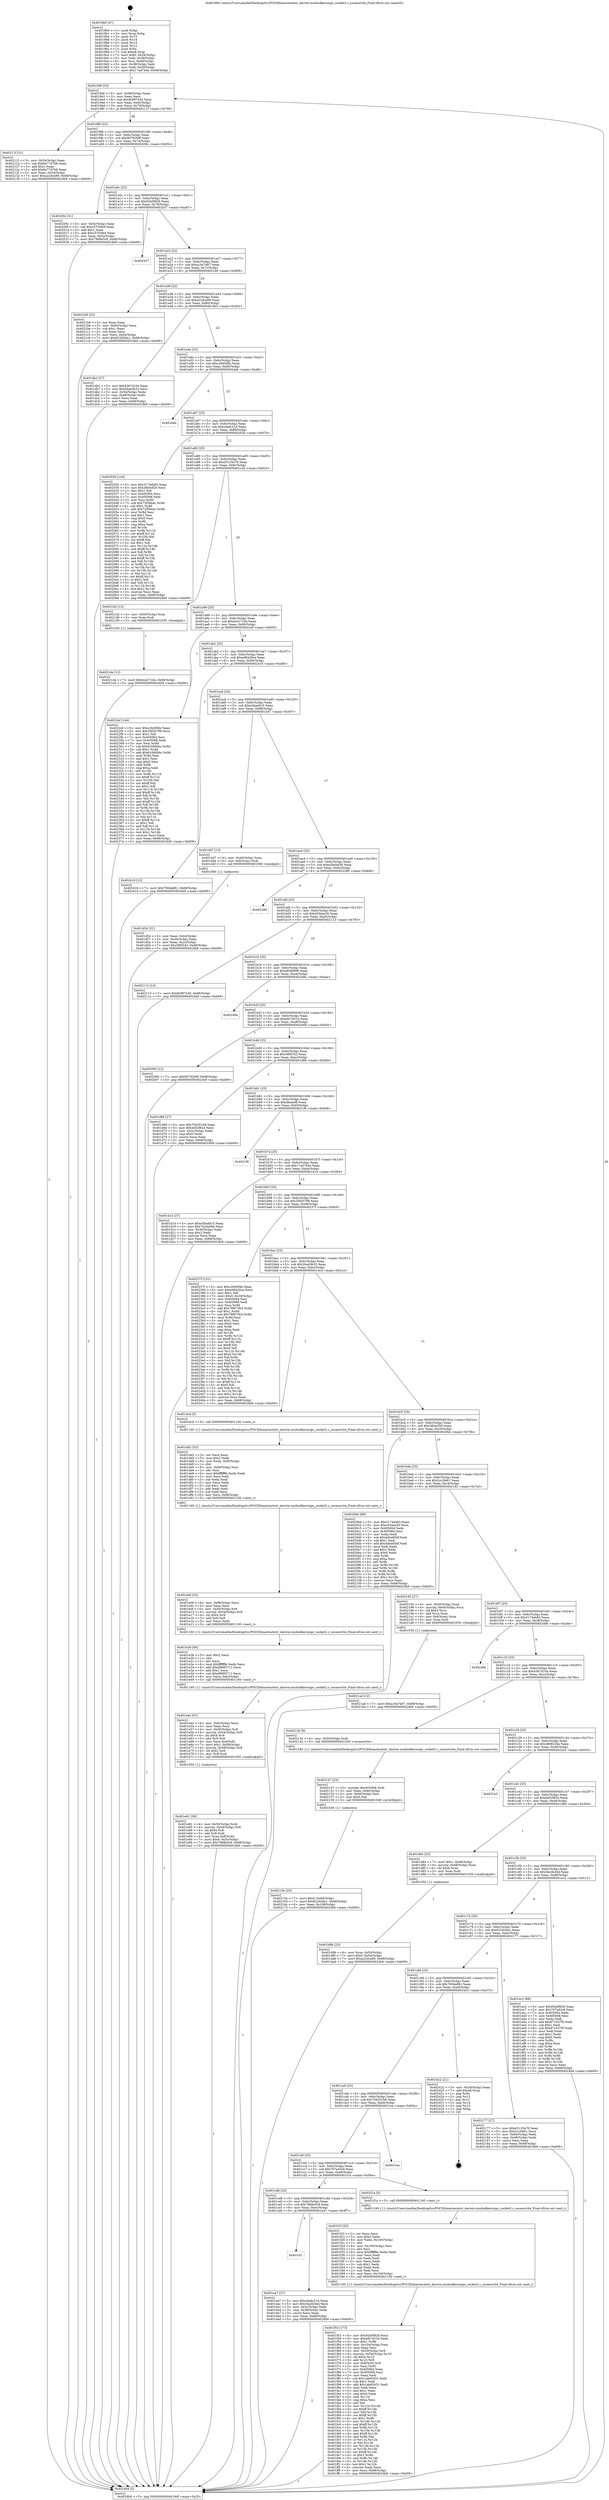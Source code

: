 digraph "0x4019b0" {
  label = "0x4019b0 (/mnt/c/Users/mathe/Desktop/tcc/POCII/binaries/extr_darwin-xnubsdkernuipc_socket2.c_socanwrite_Final-ollvm.out::main(0))"
  labelloc = "t"
  node[shape=record]

  Entry [label="",width=0.3,height=0.3,shape=circle,fillcolor=black,style=filled]
  "0x4019df" [label="{
     0x4019df [23]\l
     | [instrs]\l
     &nbsp;&nbsp;0x4019df \<+3\>: mov -0x68(%rbp),%eax\l
     &nbsp;&nbsp;0x4019e2 \<+2\>: mov %eax,%ecx\l
     &nbsp;&nbsp;0x4019e4 \<+6\>: sub $0x8c997430,%ecx\l
     &nbsp;&nbsp;0x4019ea \<+3\>: mov %eax,-0x6c(%rbp)\l
     &nbsp;&nbsp;0x4019ed \<+3\>: mov %ecx,-0x70(%rbp)\l
     &nbsp;&nbsp;0x4019f0 \<+6\>: je 000000000040211f \<main+0x76f\>\l
  }"]
  "0x40211f" [label="{
     0x40211f [31]\l
     | [instrs]\l
     &nbsp;&nbsp;0x40211f \<+3\>: mov -0x54(%rbp),%eax\l
     &nbsp;&nbsp;0x402122 \<+5\>: sub $0x6e77d7b6,%eax\l
     &nbsp;&nbsp;0x402127 \<+3\>: add $0x1,%eax\l
     &nbsp;&nbsp;0x40212a \<+5\>: add $0x6e77d7b6,%eax\l
     &nbsp;&nbsp;0x40212f \<+3\>: mov %eax,-0x54(%rbp)\l
     &nbsp;&nbsp;0x402132 \<+7\>: movl $0xa22dca99,-0x68(%rbp)\l
     &nbsp;&nbsp;0x402139 \<+5\>: jmp 00000000004024b9 \<main+0xb09\>\l
  }"]
  "0x4019f6" [label="{
     0x4019f6 [22]\l
     | [instrs]\l
     &nbsp;&nbsp;0x4019f6 \<+5\>: jmp 00000000004019fb \<main+0x4b\>\l
     &nbsp;&nbsp;0x4019fb \<+3\>: mov -0x6c(%rbp),%eax\l
     &nbsp;&nbsp;0x4019fe \<+5\>: sub $0x9079269f,%eax\l
     &nbsp;&nbsp;0x401a03 \<+3\>: mov %eax,-0x74(%rbp)\l
     &nbsp;&nbsp;0x401a06 \<+6\>: je 000000000040200c \<main+0x65c\>\l
  }"]
  Exit [label="",width=0.3,height=0.3,shape=circle,fillcolor=black,style=filled,peripheries=2]
  "0x40200c" [label="{
     0x40200c [31]\l
     | [instrs]\l
     &nbsp;&nbsp;0x40200c \<+3\>: mov -0x5c(%rbp),%eax\l
     &nbsp;&nbsp;0x40200f \<+5\>: sub $0xc5703fe4,%eax\l
     &nbsp;&nbsp;0x402014 \<+3\>: add $0x1,%eax\l
     &nbsp;&nbsp;0x402017 \<+5\>: add $0xc5703fe4,%eax\l
     &nbsp;&nbsp;0x40201c \<+3\>: mov %eax,-0x5c(%rbp)\l
     &nbsp;&nbsp;0x40201f \<+7\>: movl $0x7968e5c9,-0x68(%rbp)\l
     &nbsp;&nbsp;0x402026 \<+5\>: jmp 00000000004024b9 \<main+0xb09\>\l
  }"]
  "0x401a0c" [label="{
     0x401a0c [22]\l
     | [instrs]\l
     &nbsp;&nbsp;0x401a0c \<+5\>: jmp 0000000000401a11 \<main+0x61\>\l
     &nbsp;&nbsp;0x401a11 \<+3\>: mov -0x6c(%rbp),%eax\l
     &nbsp;&nbsp;0x401a14 \<+5\>: sub $0x92b0f826,%eax\l
     &nbsp;&nbsp;0x401a19 \<+3\>: mov %eax,-0x78(%rbp)\l
     &nbsp;&nbsp;0x401a1c \<+6\>: je 0000000000402437 \<main+0xa87\>\l
  }"]
  "0x4021de" [label="{
     0x4021de [12]\l
     | [instrs]\l
     &nbsp;&nbsp;0x4021de \<+7\>: movl $0xdce271bb,-0x68(%rbp)\l
     &nbsp;&nbsp;0x4021e5 \<+5\>: jmp 00000000004024b9 \<main+0xb09\>\l
  }"]
  "0x402437" [label="{
     0x402437\l
  }", style=dashed]
  "0x401a22" [label="{
     0x401a22 [22]\l
     | [instrs]\l
     &nbsp;&nbsp;0x401a22 \<+5\>: jmp 0000000000401a27 \<main+0x77\>\l
     &nbsp;&nbsp;0x401a27 \<+3\>: mov -0x6c(%rbp),%eax\l
     &nbsp;&nbsp;0x401a2a \<+5\>: sub $0xa16a7a67,%eax\l
     &nbsp;&nbsp;0x401a2f \<+3\>: mov %eax,-0x7c(%rbp)\l
     &nbsp;&nbsp;0x401a32 \<+6\>: je 00000000004021b9 \<main+0x809\>\l
  }"]
  "0x4021ad" [label="{
     0x4021ad [12]\l
     | [instrs]\l
     &nbsp;&nbsp;0x4021ad \<+7\>: movl $0xa16a7a67,-0x68(%rbp)\l
     &nbsp;&nbsp;0x4021b4 \<+5\>: jmp 00000000004024b9 \<main+0xb09\>\l
  }"]
  "0x4021b9" [label="{
     0x4021b9 [25]\l
     | [instrs]\l
     &nbsp;&nbsp;0x4021b9 \<+2\>: xor %eax,%eax\l
     &nbsp;&nbsp;0x4021bb \<+3\>: mov -0x64(%rbp),%ecx\l
     &nbsp;&nbsp;0x4021be \<+3\>: sub $0x1,%eax\l
     &nbsp;&nbsp;0x4021c1 \<+2\>: sub %eax,%ecx\l
     &nbsp;&nbsp;0x4021c3 \<+3\>: mov %ecx,-0x64(%rbp)\l
     &nbsp;&nbsp;0x4021c6 \<+7\>: movl $0x622d26a1,-0x68(%rbp)\l
     &nbsp;&nbsp;0x4021cd \<+5\>: jmp 00000000004024b9 \<main+0xb09\>\l
  }"]
  "0x401a38" [label="{
     0x401a38 [22]\l
     | [instrs]\l
     &nbsp;&nbsp;0x401a38 \<+5\>: jmp 0000000000401a3d \<main+0x8d\>\l
     &nbsp;&nbsp;0x401a3d \<+3\>: mov -0x6c(%rbp),%eax\l
     &nbsp;&nbsp;0x401a40 \<+5\>: sub $0xa22dca99,%eax\l
     &nbsp;&nbsp;0x401a45 \<+3\>: mov %eax,-0x80(%rbp)\l
     &nbsp;&nbsp;0x401a48 \<+6\>: je 0000000000401db2 \<main+0x402\>\l
  }"]
  "0x40215e" [label="{
     0x40215e [25]\l
     | [instrs]\l
     &nbsp;&nbsp;0x40215e \<+7\>: movl $0x0,-0x64(%rbp)\l
     &nbsp;&nbsp;0x402165 \<+7\>: movl $0x622d26a1,-0x68(%rbp)\l
     &nbsp;&nbsp;0x40216c \<+6\>: mov %eax,-0x108(%rbp)\l
     &nbsp;&nbsp;0x402172 \<+5\>: jmp 00000000004024b9 \<main+0xb09\>\l
  }"]
  "0x401db2" [label="{
     0x401db2 [27]\l
     | [instrs]\l
     &nbsp;&nbsp;0x401db2 \<+5\>: mov $0x4367d10e,%eax\l
     &nbsp;&nbsp;0x401db7 \<+5\>: mov $0x26a43b33,%ecx\l
     &nbsp;&nbsp;0x401dbc \<+3\>: mov -0x54(%rbp),%edx\l
     &nbsp;&nbsp;0x401dbf \<+3\>: cmp -0x48(%rbp),%edx\l
     &nbsp;&nbsp;0x401dc2 \<+3\>: cmovl %ecx,%eax\l
     &nbsp;&nbsp;0x401dc5 \<+3\>: mov %eax,-0x68(%rbp)\l
     &nbsp;&nbsp;0x401dc8 \<+5\>: jmp 00000000004024b9 \<main+0xb09\>\l
  }"]
  "0x401a4e" [label="{
     0x401a4e [25]\l
     | [instrs]\l
     &nbsp;&nbsp;0x401a4e \<+5\>: jmp 0000000000401a53 \<main+0xa3\>\l
     &nbsp;&nbsp;0x401a53 \<+3\>: mov -0x6c(%rbp),%eax\l
     &nbsp;&nbsp;0x401a56 \<+5\>: sub $0xc26d5f4b,%eax\l
     &nbsp;&nbsp;0x401a5b \<+6\>: mov %eax,-0x84(%rbp)\l
     &nbsp;&nbsp;0x401a61 \<+6\>: je 00000000004024ab \<main+0xafb\>\l
  }"]
  "0x402147" [label="{
     0x402147 [23]\l
     | [instrs]\l
     &nbsp;&nbsp;0x402147 \<+10\>: movabs $0x4030b6,%rdi\l
     &nbsp;&nbsp;0x402151 \<+3\>: mov %eax,-0x60(%rbp)\l
     &nbsp;&nbsp;0x402154 \<+3\>: mov -0x60(%rbp),%esi\l
     &nbsp;&nbsp;0x402157 \<+2\>: mov $0x0,%al\l
     &nbsp;&nbsp;0x402159 \<+5\>: call 0000000000401040 \<printf@plt\>\l
     | [calls]\l
     &nbsp;&nbsp;0x401040 \{1\} (unknown)\l
  }"]
  "0x4024ab" [label="{
     0x4024ab\l
  }", style=dashed]
  "0x401a67" [label="{
     0x401a67 [25]\l
     | [instrs]\l
     &nbsp;&nbsp;0x401a67 \<+5\>: jmp 0000000000401a6c \<main+0xbc\>\l
     &nbsp;&nbsp;0x401a6c \<+3\>: mov -0x6c(%rbp),%eax\l
     &nbsp;&nbsp;0x401a6f \<+5\>: sub $0xcdadc21d,%eax\l
     &nbsp;&nbsp;0x401a74 \<+6\>: mov %eax,-0x88(%rbp)\l
     &nbsp;&nbsp;0x401a7a \<+6\>: je 000000000040202b \<main+0x67b\>\l
  }"]
  "0x401f53" [label="{
     0x401f53 [173]\l
     | [instrs]\l
     &nbsp;&nbsp;0x401f53 \<+5\>: mov $0x92b0f826,%ecx\l
     &nbsp;&nbsp;0x401f58 \<+5\>: mov $0xefe7d31b,%edx\l
     &nbsp;&nbsp;0x401f5d \<+3\>: mov $0x1,%r8b\l
     &nbsp;&nbsp;0x401f60 \<+6\>: mov -0x104(%rbp),%esi\l
     &nbsp;&nbsp;0x401f66 \<+3\>: imul %eax,%esi\l
     &nbsp;&nbsp;0x401f69 \<+4\>: mov -0x50(%rbp),%r9\l
     &nbsp;&nbsp;0x401f6d \<+4\>: movslq -0x54(%rbp),%r10\l
     &nbsp;&nbsp;0x401f71 \<+4\>: shl $0x4,%r10\l
     &nbsp;&nbsp;0x401f75 \<+3\>: add %r10,%r9\l
     &nbsp;&nbsp;0x401f78 \<+4\>: mov 0x8(%r9),%r9\l
     &nbsp;&nbsp;0x401f7c \<+3\>: mov %esi,(%r9)\l
     &nbsp;&nbsp;0x401f7f \<+7\>: mov 0x405064,%eax\l
     &nbsp;&nbsp;0x401f86 \<+7\>: mov 0x405068,%esi\l
     &nbsp;&nbsp;0x401f8d \<+2\>: mov %eax,%edi\l
     &nbsp;&nbsp;0x401f8f \<+6\>: sub $0x1abd5431,%edi\l
     &nbsp;&nbsp;0x401f95 \<+3\>: sub $0x1,%edi\l
     &nbsp;&nbsp;0x401f98 \<+6\>: add $0x1abd5431,%edi\l
     &nbsp;&nbsp;0x401f9e \<+3\>: imul %edi,%eax\l
     &nbsp;&nbsp;0x401fa1 \<+3\>: and $0x1,%eax\l
     &nbsp;&nbsp;0x401fa4 \<+3\>: cmp $0x0,%eax\l
     &nbsp;&nbsp;0x401fa7 \<+4\>: sete %r11b\l
     &nbsp;&nbsp;0x401fab \<+3\>: cmp $0xa,%esi\l
     &nbsp;&nbsp;0x401fae \<+3\>: setl %bl\l
     &nbsp;&nbsp;0x401fb1 \<+3\>: mov %r11b,%r14b\l
     &nbsp;&nbsp;0x401fb4 \<+4\>: xor $0xff,%r14b\l
     &nbsp;&nbsp;0x401fb8 \<+3\>: mov %bl,%r15b\l
     &nbsp;&nbsp;0x401fbb \<+4\>: xor $0xff,%r15b\l
     &nbsp;&nbsp;0x401fbf \<+4\>: xor $0x1,%r8b\l
     &nbsp;&nbsp;0x401fc3 \<+3\>: mov %r14b,%r12b\l
     &nbsp;&nbsp;0x401fc6 \<+4\>: and $0xff,%r12b\l
     &nbsp;&nbsp;0x401fca \<+3\>: and %r8b,%r11b\l
     &nbsp;&nbsp;0x401fcd \<+3\>: mov %r15b,%r13b\l
     &nbsp;&nbsp;0x401fd0 \<+4\>: and $0xff,%r13b\l
     &nbsp;&nbsp;0x401fd4 \<+3\>: and %r8b,%bl\l
     &nbsp;&nbsp;0x401fd7 \<+3\>: or %r11b,%r12b\l
     &nbsp;&nbsp;0x401fda \<+3\>: or %bl,%r13b\l
     &nbsp;&nbsp;0x401fdd \<+3\>: xor %r13b,%r12b\l
     &nbsp;&nbsp;0x401fe0 \<+3\>: or %r15b,%r14b\l
     &nbsp;&nbsp;0x401fe3 \<+4\>: xor $0xff,%r14b\l
     &nbsp;&nbsp;0x401fe7 \<+4\>: or $0x1,%r8b\l
     &nbsp;&nbsp;0x401feb \<+3\>: and %r8b,%r14b\l
     &nbsp;&nbsp;0x401fee \<+3\>: or %r14b,%r12b\l
     &nbsp;&nbsp;0x401ff1 \<+4\>: test $0x1,%r12b\l
     &nbsp;&nbsp;0x401ff5 \<+3\>: cmovne %edx,%ecx\l
     &nbsp;&nbsp;0x401ff8 \<+3\>: mov %ecx,-0x68(%rbp)\l
     &nbsp;&nbsp;0x401ffb \<+5\>: jmp 00000000004024b9 \<main+0xb09\>\l
  }"]
  "0x40202b" [label="{
     0x40202b [144]\l
     | [instrs]\l
     &nbsp;&nbsp;0x40202b \<+5\>: mov $0x3174eb83,%eax\l
     &nbsp;&nbsp;0x402030 \<+5\>: mov $0x26b4cf20,%ecx\l
     &nbsp;&nbsp;0x402035 \<+2\>: mov $0x1,%dl\l
     &nbsp;&nbsp;0x402037 \<+7\>: mov 0x405064,%esi\l
     &nbsp;&nbsp;0x40203e \<+7\>: mov 0x405068,%edi\l
     &nbsp;&nbsp;0x402045 \<+3\>: mov %esi,%r8d\l
     &nbsp;&nbsp;0x402048 \<+7\>: sub $0x72f58a4c,%r8d\l
     &nbsp;&nbsp;0x40204f \<+4\>: sub $0x1,%r8d\l
     &nbsp;&nbsp;0x402053 \<+7\>: add $0x72f58a4c,%r8d\l
     &nbsp;&nbsp;0x40205a \<+4\>: imul %r8d,%esi\l
     &nbsp;&nbsp;0x40205e \<+3\>: and $0x1,%esi\l
     &nbsp;&nbsp;0x402061 \<+3\>: cmp $0x0,%esi\l
     &nbsp;&nbsp;0x402064 \<+4\>: sete %r9b\l
     &nbsp;&nbsp;0x402068 \<+3\>: cmp $0xa,%edi\l
     &nbsp;&nbsp;0x40206b \<+4\>: setl %r10b\l
     &nbsp;&nbsp;0x40206f \<+3\>: mov %r9b,%r11b\l
     &nbsp;&nbsp;0x402072 \<+4\>: xor $0xff,%r11b\l
     &nbsp;&nbsp;0x402076 \<+3\>: mov %r10b,%bl\l
     &nbsp;&nbsp;0x402079 \<+3\>: xor $0xff,%bl\l
     &nbsp;&nbsp;0x40207c \<+3\>: xor $0x1,%dl\l
     &nbsp;&nbsp;0x40207f \<+3\>: mov %r11b,%r14b\l
     &nbsp;&nbsp;0x402082 \<+4\>: and $0xff,%r14b\l
     &nbsp;&nbsp;0x402086 \<+3\>: and %dl,%r9b\l
     &nbsp;&nbsp;0x402089 \<+3\>: mov %bl,%r15b\l
     &nbsp;&nbsp;0x40208c \<+4\>: and $0xff,%r15b\l
     &nbsp;&nbsp;0x402090 \<+3\>: and %dl,%r10b\l
     &nbsp;&nbsp;0x402093 \<+3\>: or %r9b,%r14b\l
     &nbsp;&nbsp;0x402096 \<+3\>: or %r10b,%r15b\l
     &nbsp;&nbsp;0x402099 \<+3\>: xor %r15b,%r14b\l
     &nbsp;&nbsp;0x40209c \<+3\>: or %bl,%r11b\l
     &nbsp;&nbsp;0x40209f \<+4\>: xor $0xff,%r11b\l
     &nbsp;&nbsp;0x4020a3 \<+3\>: or $0x1,%dl\l
     &nbsp;&nbsp;0x4020a6 \<+3\>: and %dl,%r11b\l
     &nbsp;&nbsp;0x4020a9 \<+3\>: or %r11b,%r14b\l
     &nbsp;&nbsp;0x4020ac \<+4\>: test $0x1,%r14b\l
     &nbsp;&nbsp;0x4020b0 \<+3\>: cmovne %ecx,%eax\l
     &nbsp;&nbsp;0x4020b3 \<+3\>: mov %eax,-0x68(%rbp)\l
     &nbsp;&nbsp;0x4020b6 \<+5\>: jmp 00000000004024b9 \<main+0xb09\>\l
  }"]
  "0x401a80" [label="{
     0x401a80 [25]\l
     | [instrs]\l
     &nbsp;&nbsp;0x401a80 \<+5\>: jmp 0000000000401a85 \<main+0xd5\>\l
     &nbsp;&nbsp;0x401a85 \<+3\>: mov -0x6c(%rbp),%eax\l
     &nbsp;&nbsp;0x401a88 \<+5\>: sub $0xd3125a76,%eax\l
     &nbsp;&nbsp;0x401a8d \<+6\>: mov %eax,-0x8c(%rbp)\l
     &nbsp;&nbsp;0x401a93 \<+6\>: je 00000000004021d2 \<main+0x822\>\l
  }"]
  "0x401f1f" [label="{
     0x401f1f [52]\l
     | [instrs]\l
     &nbsp;&nbsp;0x401f1f \<+2\>: xor %ecx,%ecx\l
     &nbsp;&nbsp;0x401f21 \<+5\>: mov $0x2,%edx\l
     &nbsp;&nbsp;0x401f26 \<+6\>: mov %edx,-0x100(%rbp)\l
     &nbsp;&nbsp;0x401f2c \<+1\>: cltd\l
     &nbsp;&nbsp;0x401f2d \<+6\>: mov -0x100(%rbp),%esi\l
     &nbsp;&nbsp;0x401f33 \<+2\>: idiv %esi\l
     &nbsp;&nbsp;0x401f35 \<+6\>: imul $0xfffffffe,%edx,%edx\l
     &nbsp;&nbsp;0x401f3b \<+2\>: mov %ecx,%edi\l
     &nbsp;&nbsp;0x401f3d \<+2\>: sub %edx,%edi\l
     &nbsp;&nbsp;0x401f3f \<+2\>: mov %ecx,%edx\l
     &nbsp;&nbsp;0x401f41 \<+3\>: sub $0x1,%edx\l
     &nbsp;&nbsp;0x401f44 \<+2\>: add %edx,%edi\l
     &nbsp;&nbsp;0x401f46 \<+2\>: sub %edi,%ecx\l
     &nbsp;&nbsp;0x401f48 \<+6\>: mov %ecx,-0x104(%rbp)\l
     &nbsp;&nbsp;0x401f4e \<+5\>: call 0000000000401160 \<next_i\>\l
     | [calls]\l
     &nbsp;&nbsp;0x401160 \{1\} (/mnt/c/Users/mathe/Desktop/tcc/POCII/binaries/extr_darwin-xnubsdkernuipc_socket2.c_socanwrite_Final-ollvm.out::next_i)\l
  }"]
  "0x4021d2" [label="{
     0x4021d2 [12]\l
     | [instrs]\l
     &nbsp;&nbsp;0x4021d2 \<+4\>: mov -0x50(%rbp),%rax\l
     &nbsp;&nbsp;0x4021d6 \<+3\>: mov %rax,%rdi\l
     &nbsp;&nbsp;0x4021d9 \<+5\>: call 0000000000401030 \<free@plt\>\l
     | [calls]\l
     &nbsp;&nbsp;0x401030 \{1\} (unknown)\l
  }"]
  "0x401a99" [label="{
     0x401a99 [25]\l
     | [instrs]\l
     &nbsp;&nbsp;0x401a99 \<+5\>: jmp 0000000000401a9e \<main+0xee\>\l
     &nbsp;&nbsp;0x401a9e \<+3\>: mov -0x6c(%rbp),%eax\l
     &nbsp;&nbsp;0x401aa1 \<+5\>: sub $0xdce271bb,%eax\l
     &nbsp;&nbsp;0x401aa6 \<+6\>: mov %eax,-0x90(%rbp)\l
     &nbsp;&nbsp;0x401aac \<+6\>: je 00000000004022ef \<main+0x93f\>\l
  }"]
  "0x401cf1" [label="{
     0x401cf1\l
  }", style=dashed]
  "0x4022ef" [label="{
     0x4022ef [144]\l
     | [instrs]\l
     &nbsp;&nbsp;0x4022ef \<+5\>: mov $0xc26d5f4b,%eax\l
     &nbsp;&nbsp;0x4022f4 \<+5\>: mov $0x20f20799,%ecx\l
     &nbsp;&nbsp;0x4022f9 \<+2\>: mov $0x1,%dl\l
     &nbsp;&nbsp;0x4022fb \<+7\>: mov 0x405064,%esi\l
     &nbsp;&nbsp;0x402302 \<+7\>: mov 0x405068,%edi\l
     &nbsp;&nbsp;0x402309 \<+3\>: mov %esi,%r8d\l
     &nbsp;&nbsp;0x40230c \<+7\>: sub $0x61680bbc,%r8d\l
     &nbsp;&nbsp;0x402313 \<+4\>: sub $0x1,%r8d\l
     &nbsp;&nbsp;0x402317 \<+7\>: add $0x61680bbc,%r8d\l
     &nbsp;&nbsp;0x40231e \<+4\>: imul %r8d,%esi\l
     &nbsp;&nbsp;0x402322 \<+3\>: and $0x1,%esi\l
     &nbsp;&nbsp;0x402325 \<+3\>: cmp $0x0,%esi\l
     &nbsp;&nbsp;0x402328 \<+4\>: sete %r9b\l
     &nbsp;&nbsp;0x40232c \<+3\>: cmp $0xa,%edi\l
     &nbsp;&nbsp;0x40232f \<+4\>: setl %r10b\l
     &nbsp;&nbsp;0x402333 \<+3\>: mov %r9b,%r11b\l
     &nbsp;&nbsp;0x402336 \<+4\>: xor $0xff,%r11b\l
     &nbsp;&nbsp;0x40233a \<+3\>: mov %r10b,%bl\l
     &nbsp;&nbsp;0x40233d \<+3\>: xor $0xff,%bl\l
     &nbsp;&nbsp;0x402340 \<+3\>: xor $0x1,%dl\l
     &nbsp;&nbsp;0x402343 \<+3\>: mov %r11b,%r14b\l
     &nbsp;&nbsp;0x402346 \<+4\>: and $0xff,%r14b\l
     &nbsp;&nbsp;0x40234a \<+3\>: and %dl,%r9b\l
     &nbsp;&nbsp;0x40234d \<+3\>: mov %bl,%r15b\l
     &nbsp;&nbsp;0x402350 \<+4\>: and $0xff,%r15b\l
     &nbsp;&nbsp;0x402354 \<+3\>: and %dl,%r10b\l
     &nbsp;&nbsp;0x402357 \<+3\>: or %r9b,%r14b\l
     &nbsp;&nbsp;0x40235a \<+3\>: or %r10b,%r15b\l
     &nbsp;&nbsp;0x40235d \<+3\>: xor %r15b,%r14b\l
     &nbsp;&nbsp;0x402360 \<+3\>: or %bl,%r11b\l
     &nbsp;&nbsp;0x402363 \<+4\>: xor $0xff,%r11b\l
     &nbsp;&nbsp;0x402367 \<+3\>: or $0x1,%dl\l
     &nbsp;&nbsp;0x40236a \<+3\>: and %dl,%r11b\l
     &nbsp;&nbsp;0x40236d \<+3\>: or %r11b,%r14b\l
     &nbsp;&nbsp;0x402370 \<+4\>: test $0x1,%r14b\l
     &nbsp;&nbsp;0x402374 \<+3\>: cmovne %ecx,%eax\l
     &nbsp;&nbsp;0x402377 \<+3\>: mov %eax,-0x68(%rbp)\l
     &nbsp;&nbsp;0x40237a \<+5\>: jmp 00000000004024b9 \<main+0xb09\>\l
  }"]
  "0x401ab2" [label="{
     0x401ab2 [25]\l
     | [instrs]\l
     &nbsp;&nbsp;0x401ab2 \<+5\>: jmp 0000000000401ab7 \<main+0x107\>\l
     &nbsp;&nbsp;0x401ab7 \<+3\>: mov -0x6c(%rbp),%eax\l
     &nbsp;&nbsp;0x401aba \<+5\>: sub $0xe08426ce,%eax\l
     &nbsp;&nbsp;0x401abf \<+6\>: mov %eax,-0x94(%rbp)\l
     &nbsp;&nbsp;0x401ac5 \<+6\>: je 0000000000402416 \<main+0xa66\>\l
  }"]
  "0x401ea7" [label="{
     0x401ea7 [27]\l
     | [instrs]\l
     &nbsp;&nbsp;0x401ea7 \<+5\>: mov $0xcdadc21d,%eax\l
     &nbsp;&nbsp;0x401eac \<+5\>: mov $0x54a3b34d,%ecx\l
     &nbsp;&nbsp;0x401eb1 \<+3\>: mov -0x5c(%rbp),%edx\l
     &nbsp;&nbsp;0x401eb4 \<+3\>: cmp -0x58(%rbp),%edx\l
     &nbsp;&nbsp;0x401eb7 \<+3\>: cmovl %ecx,%eax\l
     &nbsp;&nbsp;0x401eba \<+3\>: mov %eax,-0x68(%rbp)\l
     &nbsp;&nbsp;0x401ebd \<+5\>: jmp 00000000004024b9 \<main+0xb09\>\l
  }"]
  "0x402416" [label="{
     0x402416 [12]\l
     | [instrs]\l
     &nbsp;&nbsp;0x402416 \<+7\>: movl $0x7004a881,-0x68(%rbp)\l
     &nbsp;&nbsp;0x40241d \<+5\>: jmp 00000000004024b9 \<main+0xb09\>\l
  }"]
  "0x401acb" [label="{
     0x401acb [25]\l
     | [instrs]\l
     &nbsp;&nbsp;0x401acb \<+5\>: jmp 0000000000401ad0 \<main+0x120\>\l
     &nbsp;&nbsp;0x401ad0 \<+3\>: mov -0x6c(%rbp),%eax\l
     &nbsp;&nbsp;0x401ad3 \<+5\>: sub $0xe3badd15,%eax\l
     &nbsp;&nbsp;0x401ad8 \<+6\>: mov %eax,-0x98(%rbp)\l
     &nbsp;&nbsp;0x401ade \<+6\>: je 0000000000401d47 \<main+0x397\>\l
  }"]
  "0x401cd8" [label="{
     0x401cd8 [25]\l
     | [instrs]\l
     &nbsp;&nbsp;0x401cd8 \<+5\>: jmp 0000000000401cdd \<main+0x32d\>\l
     &nbsp;&nbsp;0x401cdd \<+3\>: mov -0x6c(%rbp),%eax\l
     &nbsp;&nbsp;0x401ce0 \<+5\>: sub $0x7968e5c9,%eax\l
     &nbsp;&nbsp;0x401ce5 \<+6\>: mov %eax,-0xec(%rbp)\l
     &nbsp;&nbsp;0x401ceb \<+6\>: je 0000000000401ea7 \<main+0x4f7\>\l
  }"]
  "0x401d47" [label="{
     0x401d47 [13]\l
     | [instrs]\l
     &nbsp;&nbsp;0x401d47 \<+4\>: mov -0x40(%rbp),%rax\l
     &nbsp;&nbsp;0x401d4b \<+4\>: mov 0x8(%rax),%rdi\l
     &nbsp;&nbsp;0x401d4f \<+5\>: call 0000000000401060 \<atoi@plt\>\l
     | [calls]\l
     &nbsp;&nbsp;0x401060 \{1\} (unknown)\l
  }"]
  "0x401ae4" [label="{
     0x401ae4 [25]\l
     | [instrs]\l
     &nbsp;&nbsp;0x401ae4 \<+5\>: jmp 0000000000401ae9 \<main+0x139\>\l
     &nbsp;&nbsp;0x401ae9 \<+3\>: mov -0x6c(%rbp),%eax\l
     &nbsp;&nbsp;0x401aec \<+5\>: sub $0xe3bda456,%eax\l
     &nbsp;&nbsp;0x401af1 \<+6\>: mov %eax,-0x9c(%rbp)\l
     &nbsp;&nbsp;0x401af7 \<+6\>: je 0000000000402286 \<main+0x8d6\>\l
  }"]
  "0x401f1a" [label="{
     0x401f1a [5]\l
     | [instrs]\l
     &nbsp;&nbsp;0x401f1a \<+5\>: call 0000000000401160 \<next_i\>\l
     | [calls]\l
     &nbsp;&nbsp;0x401160 \{1\} (/mnt/c/Users/mathe/Desktop/tcc/POCII/binaries/extr_darwin-xnubsdkernuipc_socket2.c_socanwrite_Final-ollvm.out::next_i)\l
  }"]
  "0x402286" [label="{
     0x402286\l
  }", style=dashed]
  "0x401afd" [label="{
     0x401afd [25]\l
     | [instrs]\l
     &nbsp;&nbsp;0x401afd \<+5\>: jmp 0000000000401b02 \<main+0x152\>\l
     &nbsp;&nbsp;0x401b02 \<+3\>: mov -0x6c(%rbp),%eax\l
     &nbsp;&nbsp;0x401b05 \<+5\>: sub $0xe53daa30,%eax\l
     &nbsp;&nbsp;0x401b0a \<+6\>: mov %eax,-0xa0(%rbp)\l
     &nbsp;&nbsp;0x401b10 \<+6\>: je 0000000000402113 \<main+0x763\>\l
  }"]
  "0x401cbf" [label="{
     0x401cbf [25]\l
     | [instrs]\l
     &nbsp;&nbsp;0x401cbf \<+5\>: jmp 0000000000401cc4 \<main+0x314\>\l
     &nbsp;&nbsp;0x401cc4 \<+3\>: mov -0x6c(%rbp),%eax\l
     &nbsp;&nbsp;0x401cc7 \<+5\>: sub $0x707ad3c9,%eax\l
     &nbsp;&nbsp;0x401ccc \<+6\>: mov %eax,-0xe8(%rbp)\l
     &nbsp;&nbsp;0x401cd2 \<+6\>: je 0000000000401f1a \<main+0x56a\>\l
  }"]
  "0x402113" [label="{
     0x402113 [12]\l
     | [instrs]\l
     &nbsp;&nbsp;0x402113 \<+7\>: movl $0x8c997430,-0x68(%rbp)\l
     &nbsp;&nbsp;0x40211a \<+5\>: jmp 00000000004024b9 \<main+0xb09\>\l
  }"]
  "0x401b16" [label="{
     0x401b16 [25]\l
     | [instrs]\l
     &nbsp;&nbsp;0x401b16 \<+5\>: jmp 0000000000401b1b \<main+0x16b\>\l
     &nbsp;&nbsp;0x401b1b \<+3\>: mov -0x6c(%rbp),%eax\l
     &nbsp;&nbsp;0x401b1e \<+5\>: sub $0xe658f096,%eax\l
     &nbsp;&nbsp;0x401b23 \<+6\>: mov %eax,-0xa4(%rbp)\l
     &nbsp;&nbsp;0x401b29 \<+6\>: je 000000000040249a \<main+0xaea\>\l
  }"]
  "0x4021ea" [label="{
     0x4021ea\l
  }", style=dashed]
  "0x40249a" [label="{
     0x40249a\l
  }", style=dashed]
  "0x401b2f" [label="{
     0x401b2f [25]\l
     | [instrs]\l
     &nbsp;&nbsp;0x401b2f \<+5\>: jmp 0000000000401b34 \<main+0x184\>\l
     &nbsp;&nbsp;0x401b34 \<+3\>: mov -0x6c(%rbp),%eax\l
     &nbsp;&nbsp;0x401b37 \<+5\>: sub $0xefe7d31b,%eax\l
     &nbsp;&nbsp;0x401b3c \<+6\>: mov %eax,-0xa8(%rbp)\l
     &nbsp;&nbsp;0x401b42 \<+6\>: je 0000000000402000 \<main+0x650\>\l
  }"]
  "0x401ca6" [label="{
     0x401ca6 [25]\l
     | [instrs]\l
     &nbsp;&nbsp;0x401ca6 \<+5\>: jmp 0000000000401cab \<main+0x2fb\>\l
     &nbsp;&nbsp;0x401cab \<+3\>: mov -0x6c(%rbp),%eax\l
     &nbsp;&nbsp;0x401cae \<+5\>: sub $0x704351b8,%eax\l
     &nbsp;&nbsp;0x401cb3 \<+6\>: mov %eax,-0xe4(%rbp)\l
     &nbsp;&nbsp;0x401cb9 \<+6\>: je 00000000004021ea \<main+0x83a\>\l
  }"]
  "0x402000" [label="{
     0x402000 [12]\l
     | [instrs]\l
     &nbsp;&nbsp;0x402000 \<+7\>: movl $0x9079269f,-0x68(%rbp)\l
     &nbsp;&nbsp;0x402007 \<+5\>: jmp 00000000004024b9 \<main+0xb09\>\l
  }"]
  "0x401b48" [label="{
     0x401b48 [25]\l
     | [instrs]\l
     &nbsp;&nbsp;0x401b48 \<+5\>: jmp 0000000000401b4d \<main+0x19d\>\l
     &nbsp;&nbsp;0x401b4d \<+3\>: mov -0x6c(%rbp),%eax\l
     &nbsp;&nbsp;0x401b50 \<+5\>: sub $0x38f5542,%eax\l
     &nbsp;&nbsp;0x401b55 \<+6\>: mov %eax,-0xac(%rbp)\l
     &nbsp;&nbsp;0x401b5b \<+6\>: je 0000000000401d69 \<main+0x3b9\>\l
  }"]
  "0x402422" [label="{
     0x402422 [21]\l
     | [instrs]\l
     &nbsp;&nbsp;0x402422 \<+3\>: mov -0x34(%rbp),%eax\l
     &nbsp;&nbsp;0x402425 \<+7\>: add $0xe8,%rsp\l
     &nbsp;&nbsp;0x40242c \<+1\>: pop %rbx\l
     &nbsp;&nbsp;0x40242d \<+2\>: pop %r12\l
     &nbsp;&nbsp;0x40242f \<+2\>: pop %r13\l
     &nbsp;&nbsp;0x402431 \<+2\>: pop %r14\l
     &nbsp;&nbsp;0x402433 \<+2\>: pop %r15\l
     &nbsp;&nbsp;0x402435 \<+1\>: pop %rbp\l
     &nbsp;&nbsp;0x402436 \<+1\>: ret\l
  }"]
  "0x401d69" [label="{
     0x401d69 [27]\l
     | [instrs]\l
     &nbsp;&nbsp;0x401d69 \<+5\>: mov $0x704351b8,%eax\l
     &nbsp;&nbsp;0x401d6e \<+5\>: mov $0x4e02f824,%ecx\l
     &nbsp;&nbsp;0x401d73 \<+3\>: mov -0x2c(%rbp),%edx\l
     &nbsp;&nbsp;0x401d76 \<+3\>: cmp $0x0,%edx\l
     &nbsp;&nbsp;0x401d79 \<+3\>: cmove %ecx,%eax\l
     &nbsp;&nbsp;0x401d7c \<+3\>: mov %eax,-0x68(%rbp)\l
     &nbsp;&nbsp;0x401d7f \<+5\>: jmp 00000000004024b9 \<main+0xb09\>\l
  }"]
  "0x401b61" [label="{
     0x401b61 [25]\l
     | [instrs]\l
     &nbsp;&nbsp;0x401b61 \<+5\>: jmp 0000000000401b66 \<main+0x1b6\>\l
     &nbsp;&nbsp;0x401b66 \<+3\>: mov -0x6c(%rbp),%eax\l
     &nbsp;&nbsp;0x401b69 \<+5\>: sub $0xdbeaef8,%eax\l
     &nbsp;&nbsp;0x401b6e \<+6\>: mov %eax,-0xb0(%rbp)\l
     &nbsp;&nbsp;0x401b74 \<+6\>: je 00000000004021f6 \<main+0x846\>\l
  }"]
  "0x401c8d" [label="{
     0x401c8d [25]\l
     | [instrs]\l
     &nbsp;&nbsp;0x401c8d \<+5\>: jmp 0000000000401c92 \<main+0x2e2\>\l
     &nbsp;&nbsp;0x401c92 \<+3\>: mov -0x6c(%rbp),%eax\l
     &nbsp;&nbsp;0x401c95 \<+5\>: sub $0x7004a881,%eax\l
     &nbsp;&nbsp;0x401c9a \<+6\>: mov %eax,-0xe0(%rbp)\l
     &nbsp;&nbsp;0x401ca0 \<+6\>: je 0000000000402422 \<main+0xa72\>\l
  }"]
  "0x4021f6" [label="{
     0x4021f6\l
  }", style=dashed]
  "0x401b7a" [label="{
     0x401b7a [25]\l
     | [instrs]\l
     &nbsp;&nbsp;0x401b7a \<+5\>: jmp 0000000000401b7f \<main+0x1cf\>\l
     &nbsp;&nbsp;0x401b7f \<+3\>: mov -0x6c(%rbp),%eax\l
     &nbsp;&nbsp;0x401b82 \<+5\>: sub $0x17ad744e,%eax\l
     &nbsp;&nbsp;0x401b87 \<+6\>: mov %eax,-0xb4(%rbp)\l
     &nbsp;&nbsp;0x401b8d \<+6\>: je 0000000000401d14 \<main+0x364\>\l
  }"]
  "0x402177" [label="{
     0x402177 [27]\l
     | [instrs]\l
     &nbsp;&nbsp;0x402177 \<+5\>: mov $0xd3125a76,%eax\l
     &nbsp;&nbsp;0x40217c \<+5\>: mov $0x2cc2fe61,%ecx\l
     &nbsp;&nbsp;0x402181 \<+3\>: mov -0x64(%rbp),%edx\l
     &nbsp;&nbsp;0x402184 \<+3\>: cmp -0x48(%rbp),%edx\l
     &nbsp;&nbsp;0x402187 \<+3\>: cmovl %ecx,%eax\l
     &nbsp;&nbsp;0x40218a \<+3\>: mov %eax,-0x68(%rbp)\l
     &nbsp;&nbsp;0x40218d \<+5\>: jmp 00000000004024b9 \<main+0xb09\>\l
  }"]
  "0x401d14" [label="{
     0x401d14 [27]\l
     | [instrs]\l
     &nbsp;&nbsp;0x401d14 \<+5\>: mov $0xe3badd15,%eax\l
     &nbsp;&nbsp;0x401d19 \<+5\>: mov $0x7e2da5bb,%ecx\l
     &nbsp;&nbsp;0x401d1e \<+3\>: mov -0x30(%rbp),%edx\l
     &nbsp;&nbsp;0x401d21 \<+3\>: cmp $0x2,%edx\l
     &nbsp;&nbsp;0x401d24 \<+3\>: cmovne %ecx,%eax\l
     &nbsp;&nbsp;0x401d27 \<+3\>: mov %eax,-0x68(%rbp)\l
     &nbsp;&nbsp;0x401d2a \<+5\>: jmp 00000000004024b9 \<main+0xb09\>\l
  }"]
  "0x401b93" [label="{
     0x401b93 [25]\l
     | [instrs]\l
     &nbsp;&nbsp;0x401b93 \<+5\>: jmp 0000000000401b98 \<main+0x1e8\>\l
     &nbsp;&nbsp;0x401b98 \<+3\>: mov -0x6c(%rbp),%eax\l
     &nbsp;&nbsp;0x401b9b \<+5\>: sub $0x20f20799,%eax\l
     &nbsp;&nbsp;0x401ba0 \<+6\>: mov %eax,-0xb8(%rbp)\l
     &nbsp;&nbsp;0x401ba6 \<+6\>: je 000000000040237f \<main+0x9cf\>\l
  }"]
  "0x4024b9" [label="{
     0x4024b9 [5]\l
     | [instrs]\l
     &nbsp;&nbsp;0x4024b9 \<+5\>: jmp 00000000004019df \<main+0x2f\>\l
  }"]
  "0x4019b0" [label="{
     0x4019b0 [47]\l
     | [instrs]\l
     &nbsp;&nbsp;0x4019b0 \<+1\>: push %rbp\l
     &nbsp;&nbsp;0x4019b1 \<+3\>: mov %rsp,%rbp\l
     &nbsp;&nbsp;0x4019b4 \<+2\>: push %r15\l
     &nbsp;&nbsp;0x4019b6 \<+2\>: push %r14\l
     &nbsp;&nbsp;0x4019b8 \<+2\>: push %r13\l
     &nbsp;&nbsp;0x4019ba \<+2\>: push %r12\l
     &nbsp;&nbsp;0x4019bc \<+1\>: push %rbx\l
     &nbsp;&nbsp;0x4019bd \<+7\>: sub $0xe8,%rsp\l
     &nbsp;&nbsp;0x4019c4 \<+7\>: movl $0x0,-0x34(%rbp)\l
     &nbsp;&nbsp;0x4019cb \<+3\>: mov %edi,-0x38(%rbp)\l
     &nbsp;&nbsp;0x4019ce \<+4\>: mov %rsi,-0x40(%rbp)\l
     &nbsp;&nbsp;0x4019d2 \<+3\>: mov -0x38(%rbp),%edi\l
     &nbsp;&nbsp;0x4019d5 \<+3\>: mov %edi,-0x30(%rbp)\l
     &nbsp;&nbsp;0x4019d8 \<+7\>: movl $0x17ad744e,-0x68(%rbp)\l
  }"]
  "0x401d54" [label="{
     0x401d54 [21]\l
     | [instrs]\l
     &nbsp;&nbsp;0x401d54 \<+3\>: mov %eax,-0x44(%rbp)\l
     &nbsp;&nbsp;0x401d57 \<+3\>: mov -0x44(%rbp),%eax\l
     &nbsp;&nbsp;0x401d5a \<+3\>: mov %eax,-0x2c(%rbp)\l
     &nbsp;&nbsp;0x401d5d \<+7\>: movl $0x38f5542,-0x68(%rbp)\l
     &nbsp;&nbsp;0x401d64 \<+5\>: jmp 00000000004024b9 \<main+0xb09\>\l
  }"]
  "0x401c74" [label="{
     0x401c74 [25]\l
     | [instrs]\l
     &nbsp;&nbsp;0x401c74 \<+5\>: jmp 0000000000401c79 \<main+0x2c9\>\l
     &nbsp;&nbsp;0x401c79 \<+3\>: mov -0x6c(%rbp),%eax\l
     &nbsp;&nbsp;0x401c7c \<+5\>: sub $0x622d26a1,%eax\l
     &nbsp;&nbsp;0x401c81 \<+6\>: mov %eax,-0xdc(%rbp)\l
     &nbsp;&nbsp;0x401c87 \<+6\>: je 0000000000402177 \<main+0x7c7\>\l
  }"]
  "0x40237f" [label="{
     0x40237f [151]\l
     | [instrs]\l
     &nbsp;&nbsp;0x40237f \<+5\>: mov $0xc26d5f4b,%eax\l
     &nbsp;&nbsp;0x402384 \<+5\>: mov $0xe08426ce,%ecx\l
     &nbsp;&nbsp;0x402389 \<+2\>: mov $0x1,%dl\l
     &nbsp;&nbsp;0x40238b \<+7\>: movl $0x0,-0x34(%rbp)\l
     &nbsp;&nbsp;0x402392 \<+7\>: mov 0x405064,%esi\l
     &nbsp;&nbsp;0x402399 \<+7\>: mov 0x405068,%edi\l
     &nbsp;&nbsp;0x4023a0 \<+3\>: mov %esi,%r8d\l
     &nbsp;&nbsp;0x4023a3 \<+7\>: add $0x78f673b3,%r8d\l
     &nbsp;&nbsp;0x4023aa \<+4\>: sub $0x1,%r8d\l
     &nbsp;&nbsp;0x4023ae \<+7\>: sub $0x78f673b3,%r8d\l
     &nbsp;&nbsp;0x4023b5 \<+4\>: imul %r8d,%esi\l
     &nbsp;&nbsp;0x4023b9 \<+3\>: and $0x1,%esi\l
     &nbsp;&nbsp;0x4023bc \<+3\>: cmp $0x0,%esi\l
     &nbsp;&nbsp;0x4023bf \<+4\>: sete %r9b\l
     &nbsp;&nbsp;0x4023c3 \<+3\>: cmp $0xa,%edi\l
     &nbsp;&nbsp;0x4023c6 \<+4\>: setl %r10b\l
     &nbsp;&nbsp;0x4023ca \<+3\>: mov %r9b,%r11b\l
     &nbsp;&nbsp;0x4023cd \<+4\>: xor $0xff,%r11b\l
     &nbsp;&nbsp;0x4023d1 \<+3\>: mov %r10b,%bl\l
     &nbsp;&nbsp;0x4023d4 \<+3\>: xor $0xff,%bl\l
     &nbsp;&nbsp;0x4023d7 \<+3\>: xor $0x0,%dl\l
     &nbsp;&nbsp;0x4023da \<+3\>: mov %r11b,%r14b\l
     &nbsp;&nbsp;0x4023dd \<+4\>: and $0x0,%r14b\l
     &nbsp;&nbsp;0x4023e1 \<+3\>: and %dl,%r9b\l
     &nbsp;&nbsp;0x4023e4 \<+3\>: mov %bl,%r15b\l
     &nbsp;&nbsp;0x4023e7 \<+4\>: and $0x0,%r15b\l
     &nbsp;&nbsp;0x4023eb \<+3\>: and %dl,%r10b\l
     &nbsp;&nbsp;0x4023ee \<+3\>: or %r9b,%r14b\l
     &nbsp;&nbsp;0x4023f1 \<+3\>: or %r10b,%r15b\l
     &nbsp;&nbsp;0x4023f4 \<+3\>: xor %r15b,%r14b\l
     &nbsp;&nbsp;0x4023f7 \<+3\>: or %bl,%r11b\l
     &nbsp;&nbsp;0x4023fa \<+4\>: xor $0xff,%r11b\l
     &nbsp;&nbsp;0x4023fe \<+3\>: or $0x0,%dl\l
     &nbsp;&nbsp;0x402401 \<+3\>: and %dl,%r11b\l
     &nbsp;&nbsp;0x402404 \<+3\>: or %r11b,%r14b\l
     &nbsp;&nbsp;0x402407 \<+4\>: test $0x1,%r14b\l
     &nbsp;&nbsp;0x40240b \<+3\>: cmovne %ecx,%eax\l
     &nbsp;&nbsp;0x40240e \<+3\>: mov %eax,-0x68(%rbp)\l
     &nbsp;&nbsp;0x402411 \<+5\>: jmp 00000000004024b9 \<main+0xb09\>\l
  }"]
  "0x401bac" [label="{
     0x401bac [25]\l
     | [instrs]\l
     &nbsp;&nbsp;0x401bac \<+5\>: jmp 0000000000401bb1 \<main+0x201\>\l
     &nbsp;&nbsp;0x401bb1 \<+3\>: mov -0x6c(%rbp),%eax\l
     &nbsp;&nbsp;0x401bb4 \<+5\>: sub $0x26a43b33,%eax\l
     &nbsp;&nbsp;0x401bb9 \<+6\>: mov %eax,-0xbc(%rbp)\l
     &nbsp;&nbsp;0x401bbf \<+6\>: je 0000000000401dcd \<main+0x41d\>\l
  }"]
  "0x401ec2" [label="{
     0x401ec2 [88]\l
     | [instrs]\l
     &nbsp;&nbsp;0x401ec2 \<+5\>: mov $0x92b0f826,%eax\l
     &nbsp;&nbsp;0x401ec7 \<+5\>: mov $0x707ad3c9,%ecx\l
     &nbsp;&nbsp;0x401ecc \<+7\>: mov 0x405064,%edx\l
     &nbsp;&nbsp;0x401ed3 \<+7\>: mov 0x405068,%esi\l
     &nbsp;&nbsp;0x401eda \<+2\>: mov %edx,%edi\l
     &nbsp;&nbsp;0x401edc \<+6\>: add $0x871037f5,%edi\l
     &nbsp;&nbsp;0x401ee2 \<+3\>: sub $0x1,%edi\l
     &nbsp;&nbsp;0x401ee5 \<+6\>: sub $0x871037f5,%edi\l
     &nbsp;&nbsp;0x401eeb \<+3\>: imul %edi,%edx\l
     &nbsp;&nbsp;0x401eee \<+3\>: and $0x1,%edx\l
     &nbsp;&nbsp;0x401ef1 \<+3\>: cmp $0x0,%edx\l
     &nbsp;&nbsp;0x401ef4 \<+4\>: sete %r8b\l
     &nbsp;&nbsp;0x401ef8 \<+3\>: cmp $0xa,%esi\l
     &nbsp;&nbsp;0x401efb \<+4\>: setl %r9b\l
     &nbsp;&nbsp;0x401eff \<+3\>: mov %r8b,%r10b\l
     &nbsp;&nbsp;0x401f02 \<+3\>: and %r9b,%r10b\l
     &nbsp;&nbsp;0x401f05 \<+3\>: xor %r9b,%r8b\l
     &nbsp;&nbsp;0x401f08 \<+3\>: or %r8b,%r10b\l
     &nbsp;&nbsp;0x401f0b \<+4\>: test $0x1,%r10b\l
     &nbsp;&nbsp;0x401f0f \<+3\>: cmovne %ecx,%eax\l
     &nbsp;&nbsp;0x401f12 \<+3\>: mov %eax,-0x68(%rbp)\l
     &nbsp;&nbsp;0x401f15 \<+5\>: jmp 00000000004024b9 \<main+0xb09\>\l
  }"]
  "0x401dcd" [label="{
     0x401dcd [5]\l
     | [instrs]\l
     &nbsp;&nbsp;0x401dcd \<+5\>: call 0000000000401160 \<next_i\>\l
     | [calls]\l
     &nbsp;&nbsp;0x401160 \{1\} (/mnt/c/Users/mathe/Desktop/tcc/POCII/binaries/extr_darwin-xnubsdkernuipc_socket2.c_socanwrite_Final-ollvm.out::next_i)\l
  }"]
  "0x401bc5" [label="{
     0x401bc5 [25]\l
     | [instrs]\l
     &nbsp;&nbsp;0x401bc5 \<+5\>: jmp 0000000000401bca \<main+0x21a\>\l
     &nbsp;&nbsp;0x401bca \<+3\>: mov -0x6c(%rbp),%eax\l
     &nbsp;&nbsp;0x401bcd \<+5\>: sub $0x26b4cf20,%eax\l
     &nbsp;&nbsp;0x401bd2 \<+6\>: mov %eax,-0xc0(%rbp)\l
     &nbsp;&nbsp;0x401bd8 \<+6\>: je 00000000004020bb \<main+0x70b\>\l
  }"]
  "0x401e81" [label="{
     0x401e81 [38]\l
     | [instrs]\l
     &nbsp;&nbsp;0x401e81 \<+4\>: mov -0x50(%rbp),%rdi\l
     &nbsp;&nbsp;0x401e85 \<+4\>: movslq -0x54(%rbp),%r8\l
     &nbsp;&nbsp;0x401e89 \<+4\>: shl $0x4,%r8\l
     &nbsp;&nbsp;0x401e8d \<+3\>: add %r8,%rdi\l
     &nbsp;&nbsp;0x401e90 \<+4\>: mov %rax,0x8(%rdi)\l
     &nbsp;&nbsp;0x401e94 \<+7\>: movl $0x0,-0x5c(%rbp)\l
     &nbsp;&nbsp;0x401e9b \<+7\>: movl $0x7968e5c9,-0x68(%rbp)\l
     &nbsp;&nbsp;0x401ea2 \<+5\>: jmp 00000000004024b9 \<main+0xb09\>\l
  }"]
  "0x4020bb" [label="{
     0x4020bb [88]\l
     | [instrs]\l
     &nbsp;&nbsp;0x4020bb \<+5\>: mov $0x3174eb83,%eax\l
     &nbsp;&nbsp;0x4020c0 \<+5\>: mov $0xe53daa30,%ecx\l
     &nbsp;&nbsp;0x4020c5 \<+7\>: mov 0x405064,%edx\l
     &nbsp;&nbsp;0x4020cc \<+7\>: mov 0x405068,%esi\l
     &nbsp;&nbsp;0x4020d3 \<+2\>: mov %edx,%edi\l
     &nbsp;&nbsp;0x4020d5 \<+6\>: sub $0x4d0a65bf,%edi\l
     &nbsp;&nbsp;0x4020db \<+3\>: sub $0x1,%edi\l
     &nbsp;&nbsp;0x4020de \<+6\>: add $0x4d0a65bf,%edi\l
     &nbsp;&nbsp;0x4020e4 \<+3\>: imul %edi,%edx\l
     &nbsp;&nbsp;0x4020e7 \<+3\>: and $0x1,%edx\l
     &nbsp;&nbsp;0x4020ea \<+3\>: cmp $0x0,%edx\l
     &nbsp;&nbsp;0x4020ed \<+4\>: sete %r8b\l
     &nbsp;&nbsp;0x4020f1 \<+3\>: cmp $0xa,%esi\l
     &nbsp;&nbsp;0x4020f4 \<+4\>: setl %r9b\l
     &nbsp;&nbsp;0x4020f8 \<+3\>: mov %r8b,%r10b\l
     &nbsp;&nbsp;0x4020fb \<+3\>: and %r9b,%r10b\l
     &nbsp;&nbsp;0x4020fe \<+3\>: xor %r9b,%r8b\l
     &nbsp;&nbsp;0x402101 \<+3\>: or %r8b,%r10b\l
     &nbsp;&nbsp;0x402104 \<+4\>: test $0x1,%r10b\l
     &nbsp;&nbsp;0x402108 \<+3\>: cmovne %ecx,%eax\l
     &nbsp;&nbsp;0x40210b \<+3\>: mov %eax,-0x68(%rbp)\l
     &nbsp;&nbsp;0x40210e \<+5\>: jmp 00000000004024b9 \<main+0xb09\>\l
  }"]
  "0x401bde" [label="{
     0x401bde [25]\l
     | [instrs]\l
     &nbsp;&nbsp;0x401bde \<+5\>: jmp 0000000000401be3 \<main+0x233\>\l
     &nbsp;&nbsp;0x401be3 \<+3\>: mov -0x6c(%rbp),%eax\l
     &nbsp;&nbsp;0x401be6 \<+5\>: sub $0x2cc2fe61,%eax\l
     &nbsp;&nbsp;0x401beb \<+6\>: mov %eax,-0xc4(%rbp)\l
     &nbsp;&nbsp;0x401bf1 \<+6\>: je 0000000000402192 \<main+0x7e2\>\l
  }"]
  "0x401e4e" [label="{
     0x401e4e [51]\l
     | [instrs]\l
     &nbsp;&nbsp;0x401e4e \<+6\>: mov -0xfc(%rbp),%ecx\l
     &nbsp;&nbsp;0x401e54 \<+3\>: imul %eax,%ecx\l
     &nbsp;&nbsp;0x401e57 \<+4\>: mov -0x50(%rbp),%r8\l
     &nbsp;&nbsp;0x401e5b \<+4\>: movslq -0x54(%rbp),%r9\l
     &nbsp;&nbsp;0x401e5f \<+4\>: shl $0x4,%r9\l
     &nbsp;&nbsp;0x401e63 \<+3\>: add %r9,%r8\l
     &nbsp;&nbsp;0x401e66 \<+4\>: mov %ecx,0x4(%r8)\l
     &nbsp;&nbsp;0x401e6a \<+7\>: movl $0x1,-0x58(%rbp)\l
     &nbsp;&nbsp;0x401e71 \<+4\>: movslq -0x58(%rbp),%r8\l
     &nbsp;&nbsp;0x401e75 \<+4\>: shl $0x2,%r8\l
     &nbsp;&nbsp;0x401e79 \<+3\>: mov %r8,%rdi\l
     &nbsp;&nbsp;0x401e7c \<+5\>: call 0000000000401050 \<malloc@plt\>\l
     | [calls]\l
     &nbsp;&nbsp;0x401050 \{1\} (unknown)\l
  }"]
  "0x402192" [label="{
     0x402192 [27]\l
     | [instrs]\l
     &nbsp;&nbsp;0x402192 \<+4\>: mov -0x50(%rbp),%rax\l
     &nbsp;&nbsp;0x402196 \<+4\>: movslq -0x64(%rbp),%rcx\l
     &nbsp;&nbsp;0x40219a \<+4\>: shl $0x4,%rcx\l
     &nbsp;&nbsp;0x40219e \<+3\>: add %rcx,%rax\l
     &nbsp;&nbsp;0x4021a1 \<+4\>: mov 0x8(%rax),%rax\l
     &nbsp;&nbsp;0x4021a5 \<+3\>: mov %rax,%rdi\l
     &nbsp;&nbsp;0x4021a8 \<+5\>: call 0000000000401030 \<free@plt\>\l
     | [calls]\l
     &nbsp;&nbsp;0x401030 \{1\} (unknown)\l
  }"]
  "0x401bf7" [label="{
     0x401bf7 [25]\l
     | [instrs]\l
     &nbsp;&nbsp;0x401bf7 \<+5\>: jmp 0000000000401bfc \<main+0x24c\>\l
     &nbsp;&nbsp;0x401bfc \<+3\>: mov -0x6c(%rbp),%eax\l
     &nbsp;&nbsp;0x401bff \<+5\>: sub $0x3174eb83,%eax\l
     &nbsp;&nbsp;0x401c04 \<+6\>: mov %eax,-0xc8(%rbp)\l
     &nbsp;&nbsp;0x401c0a \<+6\>: je 000000000040248e \<main+0xade\>\l
  }"]
  "0x401e26" [label="{
     0x401e26 [40]\l
     | [instrs]\l
     &nbsp;&nbsp;0x401e26 \<+5\>: mov $0x2,%ecx\l
     &nbsp;&nbsp;0x401e2b \<+1\>: cltd\l
     &nbsp;&nbsp;0x401e2c \<+2\>: idiv %ecx\l
     &nbsp;&nbsp;0x401e2e \<+6\>: imul $0xfffffffe,%edx,%ecx\l
     &nbsp;&nbsp;0x401e34 \<+6\>: add $0xd9685711,%ecx\l
     &nbsp;&nbsp;0x401e3a \<+3\>: add $0x1,%ecx\l
     &nbsp;&nbsp;0x401e3d \<+6\>: sub $0xd9685711,%ecx\l
     &nbsp;&nbsp;0x401e43 \<+6\>: mov %ecx,-0xfc(%rbp)\l
     &nbsp;&nbsp;0x401e49 \<+5\>: call 0000000000401160 \<next_i\>\l
     | [calls]\l
     &nbsp;&nbsp;0x401160 \{1\} (/mnt/c/Users/mathe/Desktop/tcc/POCII/binaries/extr_darwin-xnubsdkernuipc_socket2.c_socanwrite_Final-ollvm.out::next_i)\l
  }"]
  "0x40248e" [label="{
     0x40248e\l
  }", style=dashed]
  "0x401c10" [label="{
     0x401c10 [25]\l
     | [instrs]\l
     &nbsp;&nbsp;0x401c10 \<+5\>: jmp 0000000000401c15 \<main+0x265\>\l
     &nbsp;&nbsp;0x401c15 \<+3\>: mov -0x6c(%rbp),%eax\l
     &nbsp;&nbsp;0x401c18 \<+5\>: sub $0x4367d10e,%eax\l
     &nbsp;&nbsp;0x401c1d \<+6\>: mov %eax,-0xcc(%rbp)\l
     &nbsp;&nbsp;0x401c23 \<+6\>: je 000000000040213e \<main+0x78e\>\l
  }"]
  "0x401e06" [label="{
     0x401e06 [32]\l
     | [instrs]\l
     &nbsp;&nbsp;0x401e06 \<+6\>: mov -0xf8(%rbp),%ecx\l
     &nbsp;&nbsp;0x401e0c \<+3\>: imul %eax,%ecx\l
     &nbsp;&nbsp;0x401e0f \<+4\>: mov -0x50(%rbp),%r8\l
     &nbsp;&nbsp;0x401e13 \<+4\>: movslq -0x54(%rbp),%r9\l
     &nbsp;&nbsp;0x401e17 \<+4\>: shl $0x4,%r9\l
     &nbsp;&nbsp;0x401e1b \<+3\>: add %r9,%r8\l
     &nbsp;&nbsp;0x401e1e \<+3\>: mov %ecx,(%r8)\l
     &nbsp;&nbsp;0x401e21 \<+5\>: call 0000000000401160 \<next_i\>\l
     | [calls]\l
     &nbsp;&nbsp;0x401160 \{1\} (/mnt/c/Users/mathe/Desktop/tcc/POCII/binaries/extr_darwin-xnubsdkernuipc_socket2.c_socanwrite_Final-ollvm.out::next_i)\l
  }"]
  "0x40213e" [label="{
     0x40213e [9]\l
     | [instrs]\l
     &nbsp;&nbsp;0x40213e \<+4\>: mov -0x50(%rbp),%rdi\l
     &nbsp;&nbsp;0x402142 \<+5\>: call 0000000000401540 \<socanwrite\>\l
     | [calls]\l
     &nbsp;&nbsp;0x401540 \{1\} (/mnt/c/Users/mathe/Desktop/tcc/POCII/binaries/extr_darwin-xnubsdkernuipc_socket2.c_socanwrite_Final-ollvm.out::socanwrite)\l
  }"]
  "0x401c29" [label="{
     0x401c29 [25]\l
     | [instrs]\l
     &nbsp;&nbsp;0x401c29 \<+5\>: jmp 0000000000401c2e \<main+0x27e\>\l
     &nbsp;&nbsp;0x401c2e \<+3\>: mov -0x6c(%rbp),%eax\l
     &nbsp;&nbsp;0x401c31 \<+5\>: sub $0x486822be,%eax\l
     &nbsp;&nbsp;0x401c36 \<+6\>: mov %eax,-0xd0(%rbp)\l
     &nbsp;&nbsp;0x401c3c \<+6\>: je 00000000004022e3 \<main+0x933\>\l
  }"]
  "0x401dd2" [label="{
     0x401dd2 [52]\l
     | [instrs]\l
     &nbsp;&nbsp;0x401dd2 \<+2\>: xor %ecx,%ecx\l
     &nbsp;&nbsp;0x401dd4 \<+5\>: mov $0x2,%edx\l
     &nbsp;&nbsp;0x401dd9 \<+6\>: mov %edx,-0xf4(%rbp)\l
     &nbsp;&nbsp;0x401ddf \<+1\>: cltd\l
     &nbsp;&nbsp;0x401de0 \<+6\>: mov -0xf4(%rbp),%esi\l
     &nbsp;&nbsp;0x401de6 \<+2\>: idiv %esi\l
     &nbsp;&nbsp;0x401de8 \<+6\>: imul $0xfffffffe,%edx,%edx\l
     &nbsp;&nbsp;0x401dee \<+2\>: mov %ecx,%edi\l
     &nbsp;&nbsp;0x401df0 \<+2\>: sub %edx,%edi\l
     &nbsp;&nbsp;0x401df2 \<+2\>: mov %ecx,%edx\l
     &nbsp;&nbsp;0x401df4 \<+3\>: sub $0x1,%edx\l
     &nbsp;&nbsp;0x401df7 \<+2\>: add %edx,%edi\l
     &nbsp;&nbsp;0x401df9 \<+2\>: sub %edi,%ecx\l
     &nbsp;&nbsp;0x401dfb \<+6\>: mov %ecx,-0xf8(%rbp)\l
     &nbsp;&nbsp;0x401e01 \<+5\>: call 0000000000401160 \<next_i\>\l
     | [calls]\l
     &nbsp;&nbsp;0x401160 \{1\} (/mnt/c/Users/mathe/Desktop/tcc/POCII/binaries/extr_darwin-xnubsdkernuipc_socket2.c_socanwrite_Final-ollvm.out::next_i)\l
  }"]
  "0x4022e3" [label="{
     0x4022e3\l
  }", style=dashed]
  "0x401c42" [label="{
     0x401c42 [25]\l
     | [instrs]\l
     &nbsp;&nbsp;0x401c42 \<+5\>: jmp 0000000000401c47 \<main+0x297\>\l
     &nbsp;&nbsp;0x401c47 \<+3\>: mov -0x6c(%rbp),%eax\l
     &nbsp;&nbsp;0x401c4a \<+5\>: sub $0x4e02f824,%eax\l
     &nbsp;&nbsp;0x401c4f \<+6\>: mov %eax,-0xd4(%rbp)\l
     &nbsp;&nbsp;0x401c55 \<+6\>: je 0000000000401d84 \<main+0x3d4\>\l
  }"]
  "0x401d9b" [label="{
     0x401d9b [23]\l
     | [instrs]\l
     &nbsp;&nbsp;0x401d9b \<+4\>: mov %rax,-0x50(%rbp)\l
     &nbsp;&nbsp;0x401d9f \<+7\>: movl $0x0,-0x54(%rbp)\l
     &nbsp;&nbsp;0x401da6 \<+7\>: movl $0xa22dca99,-0x68(%rbp)\l
     &nbsp;&nbsp;0x401dad \<+5\>: jmp 00000000004024b9 \<main+0xb09\>\l
  }"]
  "0x401d84" [label="{
     0x401d84 [23]\l
     | [instrs]\l
     &nbsp;&nbsp;0x401d84 \<+7\>: movl $0x1,-0x48(%rbp)\l
     &nbsp;&nbsp;0x401d8b \<+4\>: movslq -0x48(%rbp),%rax\l
     &nbsp;&nbsp;0x401d8f \<+4\>: shl $0x4,%rax\l
     &nbsp;&nbsp;0x401d93 \<+3\>: mov %rax,%rdi\l
     &nbsp;&nbsp;0x401d96 \<+5\>: call 0000000000401050 \<malloc@plt\>\l
     | [calls]\l
     &nbsp;&nbsp;0x401050 \{1\} (unknown)\l
  }"]
  "0x401c5b" [label="{
     0x401c5b [25]\l
     | [instrs]\l
     &nbsp;&nbsp;0x401c5b \<+5\>: jmp 0000000000401c60 \<main+0x2b0\>\l
     &nbsp;&nbsp;0x401c60 \<+3\>: mov -0x6c(%rbp),%eax\l
     &nbsp;&nbsp;0x401c63 \<+5\>: sub $0x54a3b34d,%eax\l
     &nbsp;&nbsp;0x401c68 \<+6\>: mov %eax,-0xd8(%rbp)\l
     &nbsp;&nbsp;0x401c6e \<+6\>: je 0000000000401ec2 \<main+0x512\>\l
  }"]
  Entry -> "0x4019b0" [label=" 1"]
  "0x4019df" -> "0x40211f" [label=" 1"]
  "0x4019df" -> "0x4019f6" [label=" 26"]
  "0x402422" -> Exit [label=" 1"]
  "0x4019f6" -> "0x40200c" [label=" 1"]
  "0x4019f6" -> "0x401a0c" [label=" 25"]
  "0x402416" -> "0x4024b9" [label=" 1"]
  "0x401a0c" -> "0x402437" [label=" 0"]
  "0x401a0c" -> "0x401a22" [label=" 25"]
  "0x40237f" -> "0x4024b9" [label=" 1"]
  "0x401a22" -> "0x4021b9" [label=" 1"]
  "0x401a22" -> "0x401a38" [label=" 24"]
  "0x4022ef" -> "0x4024b9" [label=" 1"]
  "0x401a38" -> "0x401db2" [label=" 2"]
  "0x401a38" -> "0x401a4e" [label=" 22"]
  "0x4021de" -> "0x4024b9" [label=" 1"]
  "0x401a4e" -> "0x4024ab" [label=" 0"]
  "0x401a4e" -> "0x401a67" [label=" 22"]
  "0x4021d2" -> "0x4021de" [label=" 1"]
  "0x401a67" -> "0x40202b" [label=" 1"]
  "0x401a67" -> "0x401a80" [label=" 21"]
  "0x4021b9" -> "0x4024b9" [label=" 1"]
  "0x401a80" -> "0x4021d2" [label=" 1"]
  "0x401a80" -> "0x401a99" [label=" 20"]
  "0x4021ad" -> "0x4024b9" [label=" 1"]
  "0x401a99" -> "0x4022ef" [label=" 1"]
  "0x401a99" -> "0x401ab2" [label=" 19"]
  "0x402192" -> "0x4021ad" [label=" 1"]
  "0x401ab2" -> "0x402416" [label=" 1"]
  "0x401ab2" -> "0x401acb" [label=" 18"]
  "0x402177" -> "0x4024b9" [label=" 2"]
  "0x401acb" -> "0x401d47" [label=" 1"]
  "0x401acb" -> "0x401ae4" [label=" 17"]
  "0x402147" -> "0x40215e" [label=" 1"]
  "0x401ae4" -> "0x402286" [label=" 0"]
  "0x401ae4" -> "0x401afd" [label=" 17"]
  "0x40213e" -> "0x402147" [label=" 1"]
  "0x401afd" -> "0x402113" [label=" 1"]
  "0x401afd" -> "0x401b16" [label=" 16"]
  "0x402113" -> "0x4024b9" [label=" 1"]
  "0x401b16" -> "0x40249a" [label=" 0"]
  "0x401b16" -> "0x401b2f" [label=" 16"]
  "0x4020bb" -> "0x4024b9" [label=" 1"]
  "0x401b2f" -> "0x402000" [label=" 1"]
  "0x401b2f" -> "0x401b48" [label=" 15"]
  "0x40200c" -> "0x4024b9" [label=" 1"]
  "0x401b48" -> "0x401d69" [label=" 1"]
  "0x401b48" -> "0x401b61" [label=" 14"]
  "0x402000" -> "0x4024b9" [label=" 1"]
  "0x401b61" -> "0x4021f6" [label=" 0"]
  "0x401b61" -> "0x401b7a" [label=" 14"]
  "0x401f1f" -> "0x401f53" [label=" 1"]
  "0x401b7a" -> "0x401d14" [label=" 1"]
  "0x401b7a" -> "0x401b93" [label=" 13"]
  "0x401d14" -> "0x4024b9" [label=" 1"]
  "0x4019b0" -> "0x4019df" [label=" 1"]
  "0x4024b9" -> "0x4019df" [label=" 26"]
  "0x401d47" -> "0x401d54" [label=" 1"]
  "0x401d54" -> "0x4024b9" [label=" 1"]
  "0x401d69" -> "0x4024b9" [label=" 1"]
  "0x401f1a" -> "0x401f1f" [label=" 1"]
  "0x401b93" -> "0x40237f" [label=" 1"]
  "0x401b93" -> "0x401bac" [label=" 12"]
  "0x401ea7" -> "0x4024b9" [label=" 2"]
  "0x401bac" -> "0x401dcd" [label=" 1"]
  "0x401bac" -> "0x401bc5" [label=" 11"]
  "0x401cd8" -> "0x401cf1" [label=" 0"]
  "0x401bc5" -> "0x4020bb" [label=" 1"]
  "0x401bc5" -> "0x401bde" [label=" 10"]
  "0x40215e" -> "0x4024b9" [label=" 1"]
  "0x401bde" -> "0x402192" [label=" 1"]
  "0x401bde" -> "0x401bf7" [label=" 9"]
  "0x401cbf" -> "0x401cd8" [label=" 2"]
  "0x401bf7" -> "0x40248e" [label=" 0"]
  "0x401bf7" -> "0x401c10" [label=" 9"]
  "0x401cbf" -> "0x401f1a" [label=" 1"]
  "0x401c10" -> "0x40213e" [label=" 1"]
  "0x401c10" -> "0x401c29" [label=" 8"]
  "0x40211f" -> "0x4024b9" [label=" 1"]
  "0x401c29" -> "0x4022e3" [label=" 0"]
  "0x401c29" -> "0x401c42" [label=" 8"]
  "0x401ca6" -> "0x401cbf" [label=" 3"]
  "0x401c42" -> "0x401d84" [label=" 1"]
  "0x401c42" -> "0x401c5b" [label=" 7"]
  "0x401d84" -> "0x401d9b" [label=" 1"]
  "0x401d9b" -> "0x4024b9" [label=" 1"]
  "0x401db2" -> "0x4024b9" [label=" 2"]
  "0x401dcd" -> "0x401dd2" [label=" 1"]
  "0x401dd2" -> "0x401e06" [label=" 1"]
  "0x401e06" -> "0x401e26" [label=" 1"]
  "0x401e26" -> "0x401e4e" [label=" 1"]
  "0x401e4e" -> "0x401e81" [label=" 1"]
  "0x401e81" -> "0x4024b9" [label=" 1"]
  "0x401cd8" -> "0x401ea7" [label=" 2"]
  "0x401c5b" -> "0x401ec2" [label=" 1"]
  "0x401c5b" -> "0x401c74" [label=" 6"]
  "0x401ec2" -> "0x4024b9" [label=" 1"]
  "0x401c74" -> "0x402177" [label=" 2"]
  "0x401c74" -> "0x401c8d" [label=" 4"]
  "0x401f53" -> "0x4024b9" [label=" 1"]
  "0x401c8d" -> "0x402422" [label=" 1"]
  "0x401c8d" -> "0x401ca6" [label=" 3"]
  "0x40202b" -> "0x4024b9" [label=" 1"]
  "0x401ca6" -> "0x4021ea" [label=" 0"]
}

